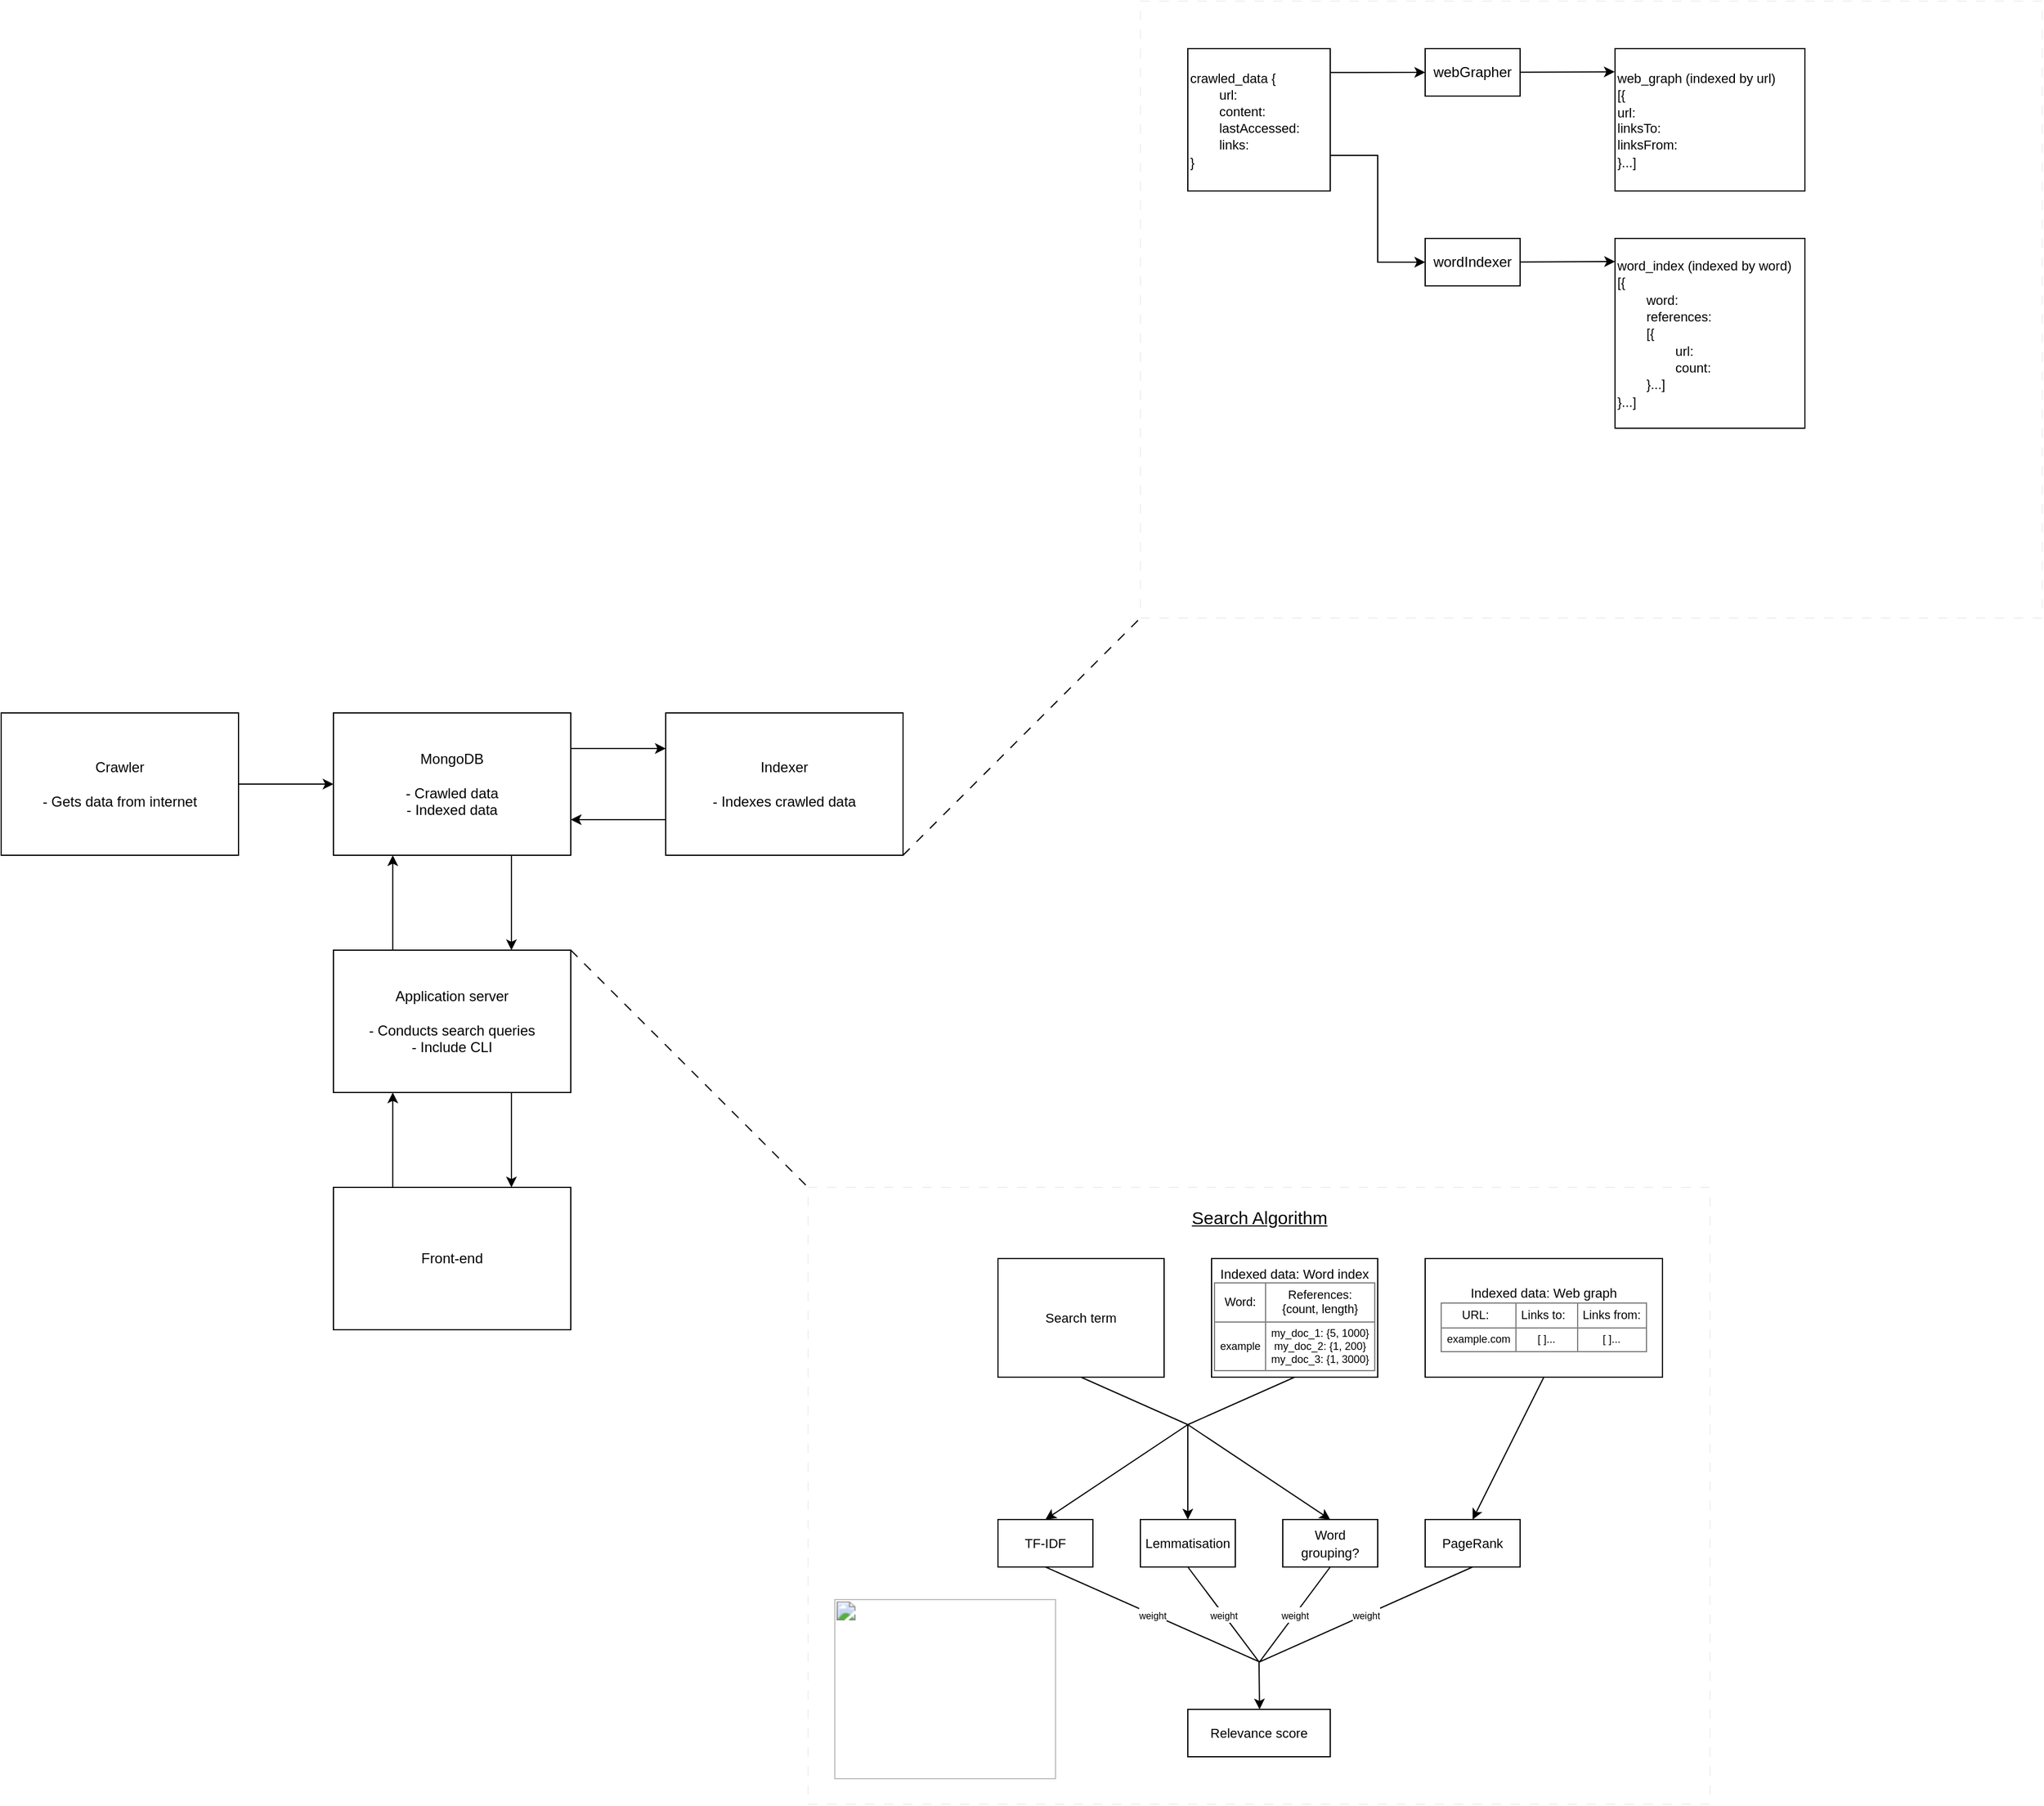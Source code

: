 <mxfile>
    <diagram id="1x7rJs6VPrV9aM_ruFbb" name="Page-1">
        <mxGraphModel dx="1236" dy="939" grid="1" gridSize="10" guides="1" tooltips="1" connect="1" arrows="1" fold="1" page="0" pageScale="1" pageWidth="850" pageHeight="1100" math="0" shadow="0">
            <root>
                <mxCell id="0"/>
                <mxCell id="1" style="locked=1;" parent="0"/>
                <mxCell id="124" value="" style="rounded=0;whiteSpace=wrap;html=1;strokeColor=#F0F0F0;fillColor=none;dashed=1;dashPattern=8 8;" parent="1" vertex="1">
                    <mxGeometry x="720" y="600" width="760" height="520" as="geometry"/>
                </mxCell>
                <mxCell id="125" value="" style="endArrow=none;dashed=1;html=1;dashPattern=8 8;strokeWidth=1;exitX=1;exitY=0;exitDx=0;exitDy=0;entryX=0;entryY=0;entryDx=0;entryDy=0;" parent="1" target="124" edge="1">
                    <mxGeometry width="50" height="50" relative="1" as="geometry">
                        <mxPoint x="520" y="400" as="sourcePoint"/>
                        <mxPoint x="680" y="560" as="targetPoint"/>
                    </mxGeometry>
                </mxCell>
                <mxCell id="126" value="" style="endArrow=none;dashed=1;html=1;dashPattern=8 8;strokeWidth=1;exitX=1;exitY=0;exitDx=0;exitDy=0;" parent="1" edge="1">
                    <mxGeometry width="50" height="50" relative="1" as="geometry">
                        <mxPoint x="800" y="320" as="sourcePoint"/>
                        <mxPoint x="1000" y="120" as="targetPoint"/>
                    </mxGeometry>
                </mxCell>
                <mxCell id="127" value="" style="rounded=0;whiteSpace=wrap;html=1;strokeColor=#F0F0F0;fillColor=none;dashed=1;dashPattern=8 8;" parent="1" vertex="1">
                    <mxGeometry x="1000" y="-400" width="760" height="520" as="geometry"/>
                </mxCell>
                <mxCell id="42" value="Foreground" style="" parent="0"/>
                <mxCell id="44" style="edgeStyle=none;html=1;exitX=0;exitY=0.75;exitDx=0;exitDy=0;entryX=1;entryY=0.75;entryDx=0;entryDy=0;" parent="42" source="45" target="52" edge="1">
                    <mxGeometry relative="1" as="geometry"/>
                </mxCell>
                <mxCell id="45" value="&lt;font style=&quot;font-size: 12px;&quot;&gt;Indexer&lt;br&gt;&lt;/font&gt;&lt;br&gt;- Indexes crawled data" style="rounded=0;whiteSpace=wrap;html=1;" parent="42" vertex="1">
                    <mxGeometry x="600" y="200" width="200" height="120" as="geometry"/>
                </mxCell>
                <mxCell id="46" style="edgeStyle=none;html=1;exitX=0.25;exitY=0;exitDx=0;exitDy=0;entryX=0.25;entryY=1;entryDx=0;entryDy=0;" parent="42" source="47" target="55" edge="1">
                    <mxGeometry relative="1" as="geometry"/>
                </mxCell>
                <mxCell id="47" value="Front-end" style="rounded=0;whiteSpace=wrap;html=1;" parent="42" vertex="1">
                    <mxGeometry x="320" y="600" width="200" height="120" as="geometry"/>
                </mxCell>
                <mxCell id="48" style="edgeStyle=none;html=1;exitX=1;exitY=0.5;exitDx=0;exitDy=0;entryX=0;entryY=0.5;entryDx=0;entryDy=0;" parent="42" source="49" target="52" edge="1">
                    <mxGeometry relative="1" as="geometry"/>
                </mxCell>
                <mxCell id="49" value="Crawler&lt;br&gt;&lt;br&gt;- Gets data from internet" style="rounded=0;whiteSpace=wrap;html=1;" parent="42" vertex="1">
                    <mxGeometry x="40" y="200" width="200" height="120" as="geometry"/>
                </mxCell>
                <mxCell id="50" style="edgeStyle=none;html=1;exitX=1;exitY=0.25;exitDx=0;exitDy=0;entryX=0;entryY=0.25;entryDx=0;entryDy=0;" parent="42" source="52" target="45" edge="1">
                    <mxGeometry relative="1" as="geometry"/>
                </mxCell>
                <mxCell id="51" style="edgeStyle=none;html=1;exitX=0.75;exitY=1;exitDx=0;exitDy=0;entryX=0.75;entryY=0;entryDx=0;entryDy=0;" parent="42" source="52" target="55" edge="1">
                    <mxGeometry relative="1" as="geometry"/>
                </mxCell>
                <mxCell id="52" value="MongoDB&lt;br&gt;&lt;br&gt;- Crawled data&lt;br&gt;- Indexed data" style="rounded=0;whiteSpace=wrap;html=1;" parent="42" vertex="1">
                    <mxGeometry x="320" y="200" width="200" height="120" as="geometry"/>
                </mxCell>
                <mxCell id="53" style="edgeStyle=none;html=1;exitX=0.25;exitY=0;exitDx=0;exitDy=0;entryX=0.25;entryY=1;entryDx=0;entryDy=0;" parent="42" source="55" target="52" edge="1">
                    <mxGeometry relative="1" as="geometry"/>
                </mxCell>
                <mxCell id="54" style="edgeStyle=none;html=1;exitX=0.75;exitY=1;exitDx=0;exitDy=0;entryX=0.75;entryY=0;entryDx=0;entryDy=0;" parent="42" source="55" target="47" edge="1">
                    <mxGeometry relative="1" as="geometry"/>
                </mxCell>
                <mxCell id="55" value="Application server&lt;br&gt;&lt;br&gt;- Conducts search queries&lt;br&gt;- Include CLI" style="rounded=0;whiteSpace=wrap;html=1;" parent="42" vertex="1">
                    <mxGeometry x="320" y="400" width="200" height="120" as="geometry"/>
                </mxCell>
                <mxCell id="89" value="&lt;font style=&quot;font-size: 11px;&quot;&gt;TF-IDF&lt;/font&gt;" style="rounded=0;whiteSpace=wrap;html=1;" parent="42" vertex="1">
                    <mxGeometry x="880" y="880" width="80" height="40" as="geometry"/>
                </mxCell>
                <mxCell id="90" value="&lt;font style=&quot;font-size: 11px;&quot;&gt;Lemmatisation&lt;/font&gt;" style="rounded=0;whiteSpace=wrap;html=1;" parent="42" vertex="1">
                    <mxGeometry x="1000" y="880" width="80" height="40" as="geometry"/>
                </mxCell>
                <mxCell id="91" value="&lt;font style=&quot;font-size: 11px;&quot;&gt;Word grouping?&lt;/font&gt;" style="rounded=0;whiteSpace=wrap;html=1;" parent="42" vertex="1">
                    <mxGeometry x="1120" y="880" width="80" height="40" as="geometry"/>
                </mxCell>
                <mxCell id="92" value="&lt;font style=&quot;font-size: 11px;&quot;&gt;PageRank&lt;/font&gt;" style="rounded=0;whiteSpace=wrap;html=1;" parent="42" vertex="1">
                    <mxGeometry x="1240" y="880" width="80" height="40" as="geometry"/>
                </mxCell>
                <mxCell id="93" value="" style="endArrow=none;html=1;strokeWidth=1;exitX=0.5;exitY=1;exitDx=0;exitDy=0;entryX=0.259;entryY=0.4;entryDx=0;entryDy=0;entryPerimeter=0;" parent="42" source="92" edge="1">
                    <mxGeometry width="50" height="50" relative="1" as="geometry">
                        <mxPoint x="1210" y="1070" as="sourcePoint"/>
                        <mxPoint x="1100.44" y="1000" as="targetPoint"/>
                    </mxGeometry>
                </mxCell>
                <mxCell id="94" value="&lt;font style=&quot;font-size: 8px;&quot;&gt;weight&lt;/font&gt;" style="edgeLabel;html=1;align=center;verticalAlign=middle;resizable=0;points=[];" parent="93" vertex="1" connectable="0">
                    <mxGeometry relative="1" as="geometry">
                        <mxPoint as="offset"/>
                    </mxGeometry>
                </mxCell>
                <mxCell id="95" value="" style="endArrow=none;html=1;strokeWidth=1;exitX=0.5;exitY=1;exitDx=0;exitDy=0;entryX=0.259;entryY=0.4;entryDx=0;entryDy=0;entryPerimeter=0;" parent="42" source="91" edge="1">
                    <mxGeometry width="50" height="50" relative="1" as="geometry">
                        <mxPoint x="1290" y="930" as="sourcePoint"/>
                        <mxPoint x="1100.44" y="1000" as="targetPoint"/>
                    </mxGeometry>
                </mxCell>
                <mxCell id="96" value="&lt;font style=&quot;font-size: 8px;&quot;&gt;weight&lt;/font&gt;" style="edgeLabel;html=1;align=center;verticalAlign=middle;resizable=0;points=[];" parent="95" vertex="1" connectable="0">
                    <mxGeometry relative="1" as="geometry">
                        <mxPoint as="offset"/>
                    </mxGeometry>
                </mxCell>
                <mxCell id="97" value="" style="endArrow=none;html=1;strokeWidth=1;exitX=0.5;exitY=1;exitDx=0;exitDy=0;" parent="42" source="90" edge="1">
                    <mxGeometry width="50" height="50" relative="1" as="geometry">
                        <mxPoint x="1170" y="930" as="sourcePoint"/>
                        <mxPoint x="1100" y="1000" as="targetPoint"/>
                    </mxGeometry>
                </mxCell>
                <mxCell id="98" value="&lt;font style=&quot;font-size: 8px;&quot;&gt;weight&lt;/font&gt;" style="edgeLabel;html=1;align=center;verticalAlign=middle;resizable=0;points=[];" parent="97" vertex="1" connectable="0">
                    <mxGeometry relative="1" as="geometry">
                        <mxPoint as="offset"/>
                    </mxGeometry>
                </mxCell>
                <mxCell id="99" value="" style="endArrow=none;html=1;strokeWidth=1;exitX=0.5;exitY=1;exitDx=0;exitDy=0;entryX=0.259;entryY=0.4;entryDx=0;entryDy=0;entryPerimeter=0;" parent="42" source="89" edge="1">
                    <mxGeometry width="50" height="50" relative="1" as="geometry">
                        <mxPoint x="1180" y="940" as="sourcePoint"/>
                        <mxPoint x="1100.44" y="1000" as="targetPoint"/>
                    </mxGeometry>
                </mxCell>
                <mxCell id="100" value="&lt;font style=&quot;font-size: 8px;&quot;&gt;weight&lt;/font&gt;" style="edgeLabel;html=1;align=center;verticalAlign=middle;resizable=0;points=[];" parent="99" vertex="1" connectable="0">
                    <mxGeometry relative="1" as="geometry">
                        <mxPoint as="offset"/>
                    </mxGeometry>
                </mxCell>
                <mxCell id="101" value="" style="endArrow=classic;html=1;strokeWidth=1;entryX=0.259;entryY=0.45;entryDx=0;entryDy=0;entryPerimeter=0;" parent="42" edge="1">
                    <mxGeometry width="50" height="50" relative="1" as="geometry">
                        <mxPoint x="1100" y="1000" as="sourcePoint"/>
                        <mxPoint x="1100.44" y="1040.0" as="targetPoint"/>
                    </mxGeometry>
                </mxCell>
                <mxCell id="102" value="" style="endArrow=classic;html=1;strokeWidth=1;entryX=0.5;entryY=0;entryDx=0;entryDy=0;" parent="42" target="89" edge="1">
                    <mxGeometry width="50" height="50" relative="1" as="geometry">
                        <mxPoint x="1040" y="800" as="sourcePoint"/>
                        <mxPoint x="1040" y="840" as="targetPoint"/>
                    </mxGeometry>
                </mxCell>
                <mxCell id="103" value="" style="endArrow=classic;html=1;strokeWidth=1;entryX=0.5;entryY=0;entryDx=0;entryDy=0;" parent="42" target="90" edge="1">
                    <mxGeometry width="50" height="50" relative="1" as="geometry">
                        <mxPoint x="1040" y="800" as="sourcePoint"/>
                        <mxPoint x="930.0" y="890" as="targetPoint"/>
                    </mxGeometry>
                </mxCell>
                <mxCell id="104" value="" style="endArrow=classic;html=1;strokeWidth=1;entryX=0.5;entryY=0;entryDx=0;entryDy=0;" parent="42" target="91" edge="1">
                    <mxGeometry width="50" height="50" relative="1" as="geometry">
                        <mxPoint x="1040" y="800" as="sourcePoint"/>
                        <mxPoint x="1050.0" y="890" as="targetPoint"/>
                    </mxGeometry>
                </mxCell>
                <mxCell id="105" value="" style="endArrow=classic;html=1;strokeWidth=1;entryX=0.5;entryY=0;entryDx=0;entryDy=0;exitX=0.5;exitY=1;exitDx=0;exitDy=0;" parent="42" source="119" target="92" edge="1">
                    <mxGeometry width="50" height="50" relative="1" as="geometry">
                        <mxPoint x="1279.76" y="800.2" as="sourcePoint"/>
                        <mxPoint x="1170.0" y="890" as="targetPoint"/>
                    </mxGeometry>
                </mxCell>
                <mxCell id="106" value="" style="endArrow=none;html=1;strokeWidth=1;exitX=0.5;exitY=1;exitDx=0;exitDy=0;" parent="42" source="110" edge="1">
                    <mxGeometry width="50" height="50" relative="1" as="geometry">
                        <mxPoint x="1100" y="760" as="sourcePoint"/>
                        <mxPoint x="1040" y="800" as="targetPoint"/>
                    </mxGeometry>
                </mxCell>
                <mxCell id="107" value="&lt;span style=&quot;font-size: 11px;&quot;&gt;&lt;br&gt;Indexed data: Word index&lt;br&gt;&lt;table cellpadding=&quot;4&quot; style=&quot;border: 1px solid rgb(128, 128, 128); border-collapse: collapse; font-size: 10px;&quot; border=&quot;1&quot;&gt;&lt;tbody&gt;&lt;tr&gt;&lt;td&gt;Word:&lt;/td&gt;&lt;td&gt;References:&lt;br&gt;{count, length}&lt;/td&gt;&lt;/tr&gt;&lt;tr style=&quot;font-size: 9px;&quot;&gt;&lt;td&gt;example&lt;/td&gt;&lt;td&gt;my_doc_1: {5, 1000}&lt;br&gt;my_doc_2: {1, 200}&lt;br&gt;my_doc_3: {1, 3000}&lt;/td&gt;&lt;/tr&gt;&lt;/tbody&gt;&lt;/table&gt;&lt;br&gt;&lt;/span&gt;" style="rounded=0;whiteSpace=wrap;html=1;" parent="42" vertex="1">
                    <mxGeometry x="1060" y="660" width="140" height="100" as="geometry"/>
                </mxCell>
                <mxCell id="108" value="&lt;b id=&quot;docs-internal-guid-4c3daddd-7fff-4328-77ed-68447372e109&quot; style=&quot;font-weight:normal;&quot;&gt;&lt;span style=&quot;font-size: 11pt; font-family: Arial, sans-serif; color: rgb(0, 0, 0); background-color: transparent; font-weight: 400; font-style: normal; font-variant: normal; text-decoration: none; vertical-align: baseline;&quot;&gt;&lt;span style=&quot;border:none;display:inline-block;overflow:hidden;width:187px;height:152px;&quot;&gt;&lt;img style=&quot;margin-left:0px;margin-top:0px;&quot; height=&quot;152&quot; width=&quot;187&quot; src=&quot;https://lh7-us.googleusercontent.com/Nt4CwxkVz_8wb01QkDNE_dRlhrWfavXAkZP5JBOPts0ED5Um5rmFxaHN1rQJXf2i-1aqxJQJtyeUlJ2ofqGYWiD3vYbOORzW4qxJOay-mKJ07PB4q4ThbmZPNIxdxJwphAMHFyxJfNTUkvkdmU3bXAM&quot;&gt;&lt;/span&gt;&lt;/span&gt;&lt;/b&gt;" style="text;whiteSpace=wrap;html=1;fontSize=11;" parent="42" vertex="1">
                    <mxGeometry x="740" y="940" width="190" height="160" as="geometry"/>
                </mxCell>
                <mxCell id="109" value="&lt;font style=&quot;font-size: 11px;&quot;&gt;Relevance score&lt;/font&gt;" style="rounded=0;whiteSpace=wrap;html=1;" parent="42" vertex="1">
                    <mxGeometry x="1040" y="1040" width="120" height="40" as="geometry"/>
                </mxCell>
                <mxCell id="110" value="&lt;span style=&quot;font-size: 11px;&quot;&gt;Search term&lt;br&gt;&lt;/span&gt;" style="rounded=0;whiteSpace=wrap;html=1;" parent="42" vertex="1">
                    <mxGeometry x="880" y="660" width="140" height="100" as="geometry"/>
                </mxCell>
                <mxCell id="111" value="" style="endArrow=none;html=1;strokeWidth=1;entryX=0.5;entryY=1;entryDx=0;entryDy=0;" parent="42" target="107" edge="1">
                    <mxGeometry width="50" height="50" relative="1" as="geometry">
                        <mxPoint x="1040" y="800" as="sourcePoint"/>
                        <mxPoint x="1110" y="810" as="targetPoint"/>
                    </mxGeometry>
                </mxCell>
                <mxCell id="112" value="&lt;font size=&quot;1&quot; style=&quot;&quot;&gt;&lt;u style=&quot;font-size: 15px;&quot;&gt;Search Algorithm&lt;/u&gt;&lt;/font&gt;" style="text;html=1;align=center;verticalAlign=middle;resizable=0;points=[];autosize=1;strokeColor=none;fillColor=none;fontSize=9;" parent="42" vertex="1">
                    <mxGeometry x="1030" y="610" width="140" height="30" as="geometry"/>
                </mxCell>
                <mxCell id="119" value="&lt;span style=&quot;font-size: 11px;&quot;&gt;Indexed data: Web graph&lt;/span&gt;&lt;br style=&quot;font-size: 11px;&quot;&gt;&lt;table style=&quot;border: 1px solid rgb(128, 128, 128); font-size: 11px; border-collapse: collapse;&quot; cellpadding=&quot;4&quot; border=&quot;1&quot;&gt;&lt;tbody style=&quot;font-size: 10px;&quot;&gt;&lt;tr&gt;&lt;td&gt;URL:&amp;nbsp;&amp;nbsp;&lt;/td&gt;&lt;td&gt;Links to:&amp;nbsp;&amp;nbsp;&lt;/td&gt;&lt;td&gt;Links from:&lt;/td&gt;&lt;/tr&gt;&lt;tr style=&quot;font-size: 9px;&quot;&gt;&lt;td&gt;example.com&lt;/td&gt;&lt;td&gt;[ ]...&lt;/td&gt;&lt;td&gt;[ ]...&lt;/td&gt;&lt;/tr&gt;&lt;/tbody&gt;&lt;/table&gt;" style="rounded=0;whiteSpace=wrap;html=1;" parent="42" vertex="1">
                    <mxGeometry x="1240" y="660" width="200" height="100" as="geometry"/>
                </mxCell>
                <mxCell id="145" style="edgeStyle=none;html=1;exitX=1;exitY=0.75;exitDx=0;exitDy=0;entryX=0;entryY=0.5;entryDx=0;entryDy=0;rounded=0;" parent="42" source="128" target="140" edge="1">
                    <mxGeometry relative="1" as="geometry">
                        <Array as="points">
                            <mxPoint x="1200" y="-270"/>
                            <mxPoint x="1200" y="-180"/>
                        </Array>
                    </mxGeometry>
                </mxCell>
                <mxCell id="128" value="&lt;span style=&quot;font-size: 11px;&quot;&gt;crawled_data {&lt;br&gt;&lt;span style=&quot;white-space: pre;&quot;&gt;&#9;&lt;/span&gt;url:&lt;br&gt;&lt;div style=&quot;&quot;&gt;&lt;span style=&quot;background-color: initial;&quot;&gt;&lt;span style=&quot;white-space: pre;&quot;&gt;&#9;&lt;/span&gt;content:&lt;/span&gt;&lt;/div&gt;&lt;span style=&quot;white-space: pre;&quot;&gt;&#9;&lt;/span&gt;lastAccessed:&amp;nbsp;&lt;br&gt;&lt;span style=&quot;white-space: pre;&quot;&gt;&#9;&lt;/span&gt;links:&lt;br&gt;}&lt;br&gt;&lt;/span&gt;" style="rounded=0;whiteSpace=wrap;html=1;align=left;" parent="42" vertex="1">
                    <mxGeometry x="1040" y="-360" width="120" height="120" as="geometry"/>
                </mxCell>
                <mxCell id="129" value="&lt;span style=&quot;font-size: 11px;&quot;&gt;web_graph&amp;nbsp;&lt;/span&gt;&lt;span style=&quot;font-size: 11px;&quot;&gt;(indexed by url)&lt;/span&gt;&lt;span style=&quot;font-size: 11px;&quot;&gt;&lt;br&gt;[{&lt;br&gt;&lt;span style=&quot;&quot;&gt;&#9;&lt;/span&gt;url:&lt;br&gt;&lt;div style=&quot;&quot;&gt;&lt;span style=&quot;background-color: initial;&quot;&gt;&lt;span style=&quot;&quot;&gt;&#9;&lt;/span&gt;linksTo:&lt;/span&gt;&lt;/div&gt;&lt;span style=&quot;&quot;&gt;&#9;&lt;/span&gt;linksFrom:&lt;br&gt;}...]&lt;br&gt;&lt;/span&gt;" style="rounded=0;whiteSpace=wrap;html=1;align=left;" parent="42" vertex="1">
                    <mxGeometry x="1400" y="-360" width="160" height="120" as="geometry"/>
                </mxCell>
                <mxCell id="130" value="&lt;span style=&quot;font-size: 11px;&quot;&gt;word_index (indexed by word)&lt;br&gt;[{&lt;br&gt;&lt;span style=&quot;white-space: pre;&quot;&gt;&lt;span style=&quot;white-space: pre;&quot;&gt;&#9;&lt;/span&gt;word:&#9;&lt;/span&gt;&lt;br&gt;&lt;span style=&quot;white-space: pre;&quot;&gt;&#9;&lt;/span&gt;references:&lt;br&gt;&lt;span style=&quot;white-space: pre;&quot;&gt;&#9;&lt;/span&gt;[{&lt;br&gt;&lt;span style=&quot;white-space: pre;&quot;&gt;&#9;&lt;/span&gt;&lt;span style=&quot;white-space: pre;&quot;&gt;&#9;&lt;/span&gt;url:&lt;br&gt;&lt;span style=&quot;white-space: pre;&quot;&gt;&#9;&lt;/span&gt;&lt;span style=&quot;white-space: pre;&quot;&gt;&#9;&lt;/span&gt;count:&lt;br&gt;&lt;span style=&quot;white-space: pre;&quot;&gt;&#9;&lt;/span&gt;}...]&lt;br&gt;}...]&lt;br&gt;&lt;/span&gt;" style="rounded=0;whiteSpace=wrap;html=1;align=left;" parent="42" vertex="1">
                    <mxGeometry x="1400" y="-200" width="160" height="160" as="geometry"/>
                </mxCell>
                <mxCell id="147" style="edgeStyle=none;html=1;entryX=-0.002;entryY=0.163;entryDx=0;entryDy=0;entryPerimeter=0;" parent="42" source="139" target="129" edge="1">
                    <mxGeometry relative="1" as="geometry"/>
                </mxCell>
                <mxCell id="139" value="webGrapher" style="rounded=0;whiteSpace=wrap;html=1;" parent="42" vertex="1">
                    <mxGeometry x="1240" y="-360" width="80" height="40" as="geometry"/>
                </mxCell>
                <mxCell id="148" style="edgeStyle=none;html=1;entryX=0;entryY=0.122;entryDx=0;entryDy=0;entryPerimeter=0;" parent="42" source="140" target="130" edge="1">
                    <mxGeometry relative="1" as="geometry"/>
                </mxCell>
                <mxCell id="140" value="wordIndexer" style="rounded=0;whiteSpace=wrap;html=1;" parent="42" vertex="1">
                    <mxGeometry x="1240" y="-200" width="80" height="40" as="geometry"/>
                </mxCell>
                <mxCell id="142" value="" style="endArrow=classic;html=1;exitX=1.002;exitY=0.168;exitDx=0;exitDy=0;entryX=0;entryY=0.5;entryDx=0;entryDy=0;exitPerimeter=0;" parent="42" source="128" target="139" edge="1">
                    <mxGeometry width="50" height="50" relative="1" as="geometry">
                        <mxPoint x="1240" y="-250" as="sourcePoint"/>
                        <mxPoint x="1290" y="-300" as="targetPoint"/>
                    </mxGeometry>
                </mxCell>
            </root>
        </mxGraphModel>
    </diagram>
</mxfile>